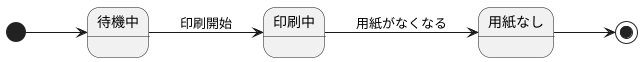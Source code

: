 @startuml 演習6-1_SD_プリンタ.pu
left to right direction
[*] --> 待機中
待機中 --> 印刷中 :印刷開始
印刷中 --> 用紙なし :用紙がなくなる
用紙なし --> [*]
@enduml